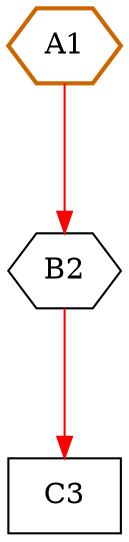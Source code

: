 digraph G {
graph [root="Demo",rankdir   = TB, nodesep           = 0.6, mindist     = 1.0, ranksep = 1.0, overlap = false]
node [style     = "filled", fillcolor = "white", color = "black"]
A1[cpu="0", flags="0x00002003", type="noop", prio="0", toffs="0", pattern="patternA", patentry="true", patexit="false", beamproc="beamA", bpentry="false", bpexit="false", tvalid="0", vabs="false", qty="1", shape     = "hexagon", fillcolor = "white", penwidth=2, color = "darkorange3"];
B2[cpu="0", flags="0x00008004", type="flow", tvalid="0", vabs="false", prio="0", toffs="0", pattern="patternA", patentry="false", patexit="true", beamproc="beamA", bpentry="false", bpexit="false", qty="1", shape     = "hexagon", fillcolor = "white"];
C3[cpu="0", flags="0x00100007", type="block", tperiod="2000", pattern="patternA", patentry="false", patexit="false", beamproc="beamA", bpentry="false", bpexit="false", qlo="true", qhi="false", qil="false", shape     = "rectangle", fillcolor = "white"];
A1->B2 [type="defdst", color = "red"];
B2->C3 [type="defdst", color = "red"];
}
